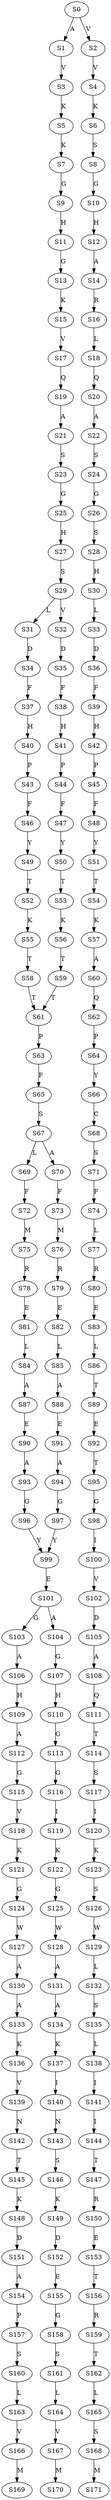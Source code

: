 strict digraph  {
	S0 -> S1 [ label = A ];
	S0 -> S2 [ label = V ];
	S1 -> S3 [ label = V ];
	S2 -> S4 [ label = V ];
	S3 -> S5 [ label = K ];
	S4 -> S6 [ label = K ];
	S5 -> S7 [ label = K ];
	S6 -> S8 [ label = S ];
	S7 -> S9 [ label = G ];
	S8 -> S10 [ label = G ];
	S9 -> S11 [ label = H ];
	S10 -> S12 [ label = H ];
	S11 -> S13 [ label = G ];
	S12 -> S14 [ label = A ];
	S13 -> S15 [ label = K ];
	S14 -> S16 [ label = R ];
	S15 -> S17 [ label = V ];
	S16 -> S18 [ label = L ];
	S17 -> S19 [ label = Q ];
	S18 -> S20 [ label = Q ];
	S19 -> S21 [ label = A ];
	S20 -> S22 [ label = A ];
	S21 -> S23 [ label = S ];
	S22 -> S24 [ label = S ];
	S23 -> S25 [ label = G ];
	S24 -> S26 [ label = G ];
	S25 -> S27 [ label = H ];
	S26 -> S28 [ label = S ];
	S27 -> S29 [ label = S ];
	S28 -> S30 [ label = H ];
	S29 -> S31 [ label = L ];
	S29 -> S32 [ label = V ];
	S30 -> S33 [ label = L ];
	S31 -> S34 [ label = D ];
	S32 -> S35 [ label = D ];
	S33 -> S36 [ label = D ];
	S34 -> S37 [ label = F ];
	S35 -> S38 [ label = F ];
	S36 -> S39 [ label = F ];
	S37 -> S40 [ label = H ];
	S38 -> S41 [ label = H ];
	S39 -> S42 [ label = H ];
	S40 -> S43 [ label = P ];
	S41 -> S44 [ label = P ];
	S42 -> S45 [ label = P ];
	S43 -> S46 [ label = F ];
	S44 -> S47 [ label = F ];
	S45 -> S48 [ label = F ];
	S46 -> S49 [ label = Y ];
	S47 -> S50 [ label = Y ];
	S48 -> S51 [ label = Y ];
	S49 -> S52 [ label = T ];
	S50 -> S53 [ label = T ];
	S51 -> S54 [ label = T ];
	S52 -> S55 [ label = K ];
	S53 -> S56 [ label = K ];
	S54 -> S57 [ label = K ];
	S55 -> S58 [ label = T ];
	S56 -> S59 [ label = T ];
	S57 -> S60 [ label = A ];
	S58 -> S61 [ label = T ];
	S59 -> S61 [ label = T ];
	S60 -> S62 [ label = Q ];
	S61 -> S63 [ label = P ];
	S62 -> S64 [ label = P ];
	S63 -> S65 [ label = F ];
	S64 -> S66 [ label = Y ];
	S65 -> S67 [ label = S ];
	S66 -> S68 [ label = C ];
	S67 -> S69 [ label = L ];
	S67 -> S70 [ label = A ];
	S68 -> S71 [ label = S ];
	S69 -> S72 [ label = F ];
	S70 -> S73 [ label = F ];
	S71 -> S74 [ label = F ];
	S72 -> S75 [ label = M ];
	S73 -> S76 [ label = M ];
	S74 -> S77 [ label = L ];
	S75 -> S78 [ label = R ];
	S76 -> S79 [ label = R ];
	S77 -> S80 [ label = R ];
	S78 -> S81 [ label = E ];
	S79 -> S82 [ label = E ];
	S80 -> S83 [ label = E ];
	S81 -> S84 [ label = L ];
	S82 -> S85 [ label = L ];
	S83 -> S86 [ label = L ];
	S84 -> S87 [ label = A ];
	S85 -> S88 [ label = A ];
	S86 -> S89 [ label = T ];
	S87 -> S90 [ label = E ];
	S88 -> S91 [ label = E ];
	S89 -> S92 [ label = E ];
	S90 -> S93 [ label = A ];
	S91 -> S94 [ label = A ];
	S92 -> S95 [ label = T ];
	S93 -> S96 [ label = G ];
	S94 -> S97 [ label = G ];
	S95 -> S98 [ label = G ];
	S96 -> S99 [ label = Y ];
	S97 -> S99 [ label = Y ];
	S98 -> S100 [ label = I ];
	S99 -> S101 [ label = E ];
	S100 -> S102 [ label = V ];
	S101 -> S103 [ label = G ];
	S101 -> S104 [ label = A ];
	S102 -> S105 [ label = D ];
	S103 -> S106 [ label = A ];
	S104 -> S107 [ label = G ];
	S105 -> S108 [ label = A ];
	S106 -> S109 [ label = H ];
	S107 -> S110 [ label = H ];
	S108 -> S111 [ label = Q ];
	S109 -> S112 [ label = A ];
	S110 -> S113 [ label = G ];
	S111 -> S114 [ label = T ];
	S112 -> S115 [ label = G ];
	S113 -> S116 [ label = G ];
	S114 -> S117 [ label = S ];
	S115 -> S118 [ label = V ];
	S116 -> S119 [ label = I ];
	S117 -> S120 [ label = I ];
	S118 -> S121 [ label = K ];
	S119 -> S122 [ label = K ];
	S120 -> S123 [ label = K ];
	S121 -> S124 [ label = G ];
	S122 -> S125 [ label = G ];
	S123 -> S126 [ label = S ];
	S124 -> S127 [ label = W ];
	S125 -> S128 [ label = W ];
	S126 -> S129 [ label = W ];
	S127 -> S130 [ label = A ];
	S128 -> S131 [ label = A ];
	S129 -> S132 [ label = L ];
	S130 -> S133 [ label = A ];
	S131 -> S134 [ label = A ];
	S132 -> S135 [ label = S ];
	S133 -> S136 [ label = K ];
	S134 -> S137 [ label = K ];
	S135 -> S138 [ label = L ];
	S136 -> S139 [ label = V ];
	S137 -> S140 [ label = I ];
	S138 -> S141 [ label = I ];
	S139 -> S142 [ label = N ];
	S140 -> S143 [ label = N ];
	S141 -> S144 [ label = I ];
	S142 -> S145 [ label = T ];
	S143 -> S146 [ label = S ];
	S144 -> S147 [ label = T ];
	S145 -> S148 [ label = K ];
	S146 -> S149 [ label = K ];
	S147 -> S150 [ label = R ];
	S148 -> S151 [ label = D ];
	S149 -> S152 [ label = D ];
	S150 -> S153 [ label = E ];
	S151 -> S154 [ label = A ];
	S152 -> S155 [ label = E ];
	S153 -> S156 [ label = T ];
	S154 -> S157 [ label = P ];
	S155 -> S158 [ label = G ];
	S156 -> S159 [ label = R ];
	S157 -> S160 [ label = S ];
	S158 -> S161 [ label = S ];
	S159 -> S162 [ label = T ];
	S160 -> S163 [ label = L ];
	S161 -> S164 [ label = L ];
	S162 -> S165 [ label = L ];
	S163 -> S166 [ label = V ];
	S164 -> S167 [ label = V ];
	S165 -> S168 [ label = S ];
	S166 -> S169 [ label = M ];
	S167 -> S170 [ label = M ];
	S168 -> S171 [ label = M ];
}
